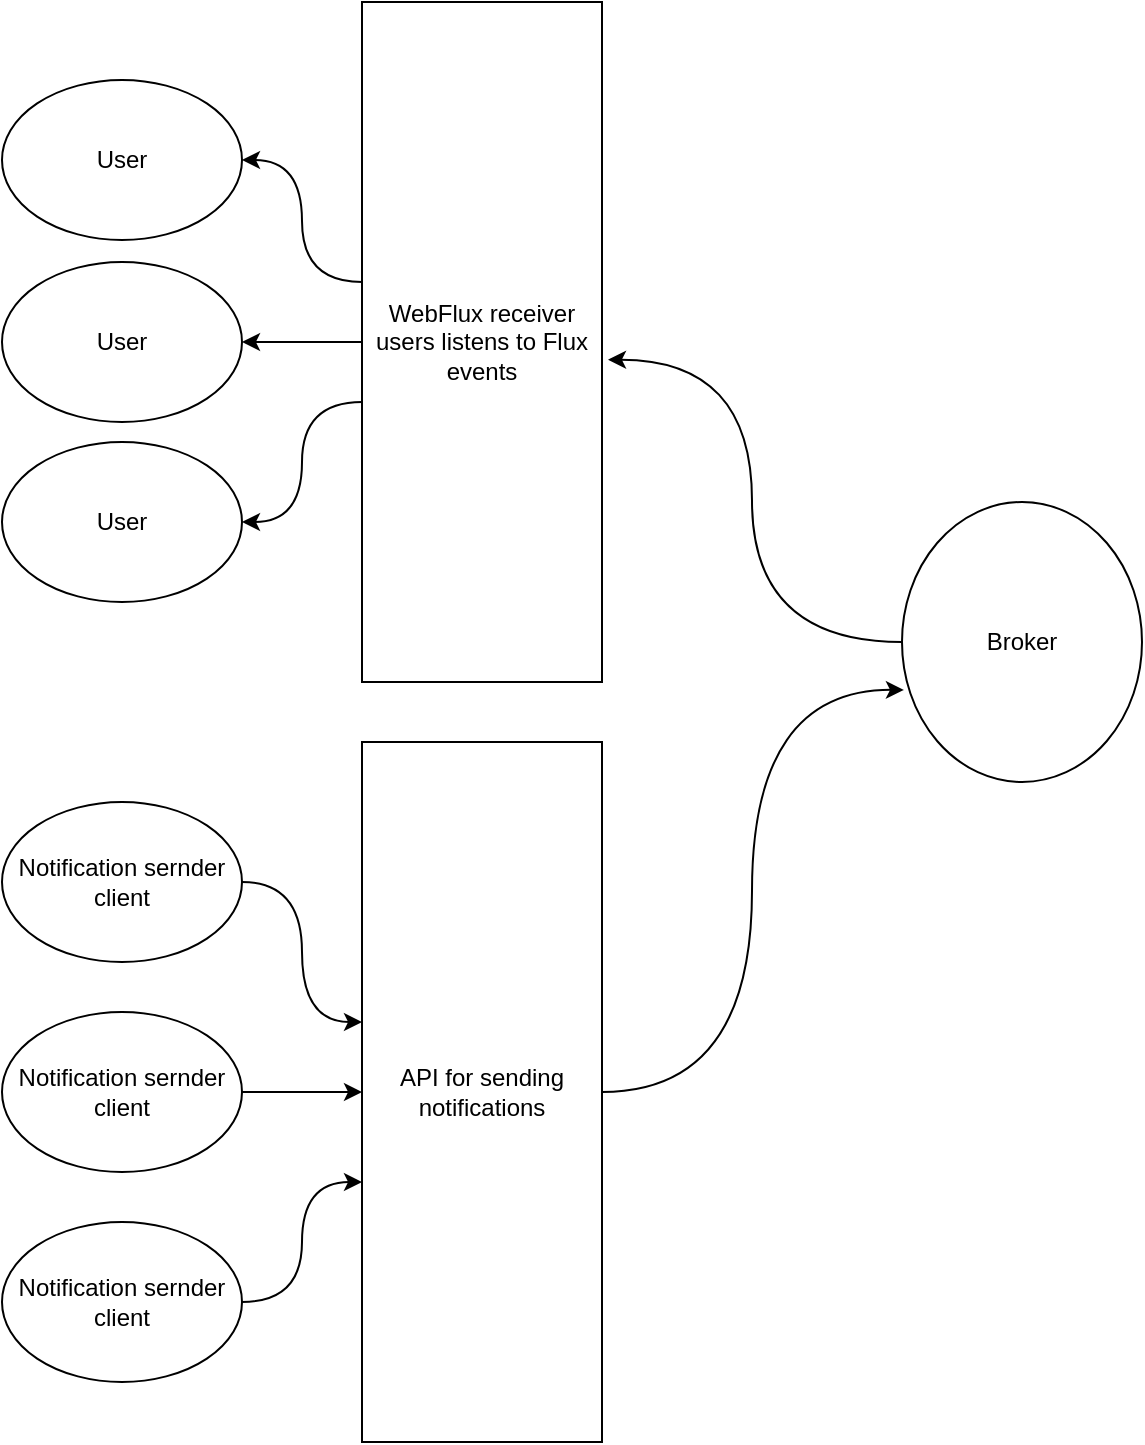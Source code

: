 <mxfile version="13.7.9" type="embed"><diagram id="rjR9wzhXq8Hpp7HeJRx-" name="Page-1"><mxGraphModel dx="925" dy="605" grid="1" gridSize="10" guides="1" tooltips="1" connect="1" arrows="1" fold="1" page="1" pageScale="1" pageWidth="850" pageHeight="1100" math="0" shadow="0"><root><mxCell id="0"/><mxCell id="1" parent="0"/><mxCell id="2" value="User" style="ellipse;whiteSpace=wrap;html=1;" vertex="1" parent="1"><mxGeometry x="100" y="99" width="120" height="80" as="geometry"/></mxCell><mxCell id="27" style="edgeStyle=orthogonalEdgeStyle;curved=1;rounded=0;orthogonalLoop=1;jettySize=auto;html=1;entryX=1;entryY=0.5;entryDx=0;entryDy=0;" edge="1" parent="1" source="3" target="2"><mxGeometry relative="1" as="geometry"><Array as="points"><mxPoint x="250" y="200"/><mxPoint x="250" y="139"/></Array></mxGeometry></mxCell><mxCell id="28" style="edgeStyle=orthogonalEdgeStyle;curved=1;rounded=0;orthogonalLoop=1;jettySize=auto;html=1;entryX=1;entryY=0.5;entryDx=0;entryDy=0;" edge="1" parent="1" source="3" target="4"><mxGeometry relative="1" as="geometry"/></mxCell><mxCell id="29" style="edgeStyle=orthogonalEdgeStyle;curved=1;rounded=0;orthogonalLoop=1;jettySize=auto;html=1;entryX=1;entryY=0.5;entryDx=0;entryDy=0;" edge="1" parent="1" source="3" target="5"><mxGeometry relative="1" as="geometry"><Array as="points"><mxPoint x="250" y="260"/><mxPoint x="250" y="320"/></Array></mxGeometry></mxCell><mxCell id="3" value="WebFlux receiver&lt;br&gt;users listens to Flux events" style="rounded=0;whiteSpace=wrap;html=1;" vertex="1" parent="1"><mxGeometry x="280" y="60" width="120" height="340" as="geometry"/></mxCell><mxCell id="4" value="User" style="ellipse;whiteSpace=wrap;html=1;" vertex="1" parent="1"><mxGeometry x="100" y="190" width="120" height="80" as="geometry"/></mxCell><mxCell id="5" value="User" style="ellipse;whiteSpace=wrap;html=1;" vertex="1" parent="1"><mxGeometry x="100" y="280" width="120" height="80" as="geometry"/></mxCell><mxCell id="26" style="edgeStyle=orthogonalEdgeStyle;curved=1;rounded=0;orthogonalLoop=1;jettySize=auto;html=1;entryX=1.025;entryY=0.526;entryDx=0;entryDy=0;entryPerimeter=0;" edge="1" parent="1" source="12" target="3"><mxGeometry relative="1" as="geometry"/></mxCell><mxCell id="12" value="Broker" style="ellipse;whiteSpace=wrap;html=1;" vertex="1" parent="1"><mxGeometry x="550" y="310" width="120" height="140" as="geometry"/></mxCell><mxCell id="18" style="edgeStyle=orthogonalEdgeStyle;curved=1;rounded=0;orthogonalLoop=1;jettySize=auto;html=1;entryX=0.008;entryY=0.671;entryDx=0;entryDy=0;entryPerimeter=0;" edge="1" parent="1" source="15" target="12"><mxGeometry relative="1" as="geometry"/></mxCell><mxCell id="15" value="API for sending notifications" style="rounded=0;whiteSpace=wrap;html=1;" vertex="1" parent="1"><mxGeometry x="280" y="430" width="120" height="350" as="geometry"/></mxCell><mxCell id="20" value="" style="edgeStyle=orthogonalEdgeStyle;curved=1;rounded=0;orthogonalLoop=1;jettySize=auto;html=1;" edge="1" parent="1" source="19" target="15"><mxGeometry relative="1" as="geometry"><Array as="points"><mxPoint x="250" y="500"/><mxPoint x="250" y="570"/></Array></mxGeometry></mxCell><mxCell id="19" value="Notification sernder client" style="ellipse;whiteSpace=wrap;html=1;" vertex="1" parent="1"><mxGeometry x="100" y="460" width="120" height="80" as="geometry"/></mxCell><mxCell id="24" value="" style="edgeStyle=orthogonalEdgeStyle;curved=1;rounded=0;orthogonalLoop=1;jettySize=auto;html=1;" edge="1" parent="1" source="22" target="15"><mxGeometry relative="1" as="geometry"/></mxCell><mxCell id="22" value="Notification sernder client" style="ellipse;whiteSpace=wrap;html=1;" vertex="1" parent="1"><mxGeometry x="100" y="565" width="120" height="80" as="geometry"/></mxCell><mxCell id="25" value="" style="edgeStyle=orthogonalEdgeStyle;curved=1;rounded=0;orthogonalLoop=1;jettySize=auto;html=1;" edge="1" parent="1" source="23" target="15"><mxGeometry relative="1" as="geometry"><Array as="points"><mxPoint x="250" y="710"/><mxPoint x="250" y="650"/></Array></mxGeometry></mxCell><mxCell id="23" value="Notification sernder client" style="ellipse;whiteSpace=wrap;html=1;" vertex="1" parent="1"><mxGeometry x="100" y="670" width="120" height="80" as="geometry"/></mxCell></root></mxGraphModel></diagram></mxfile>